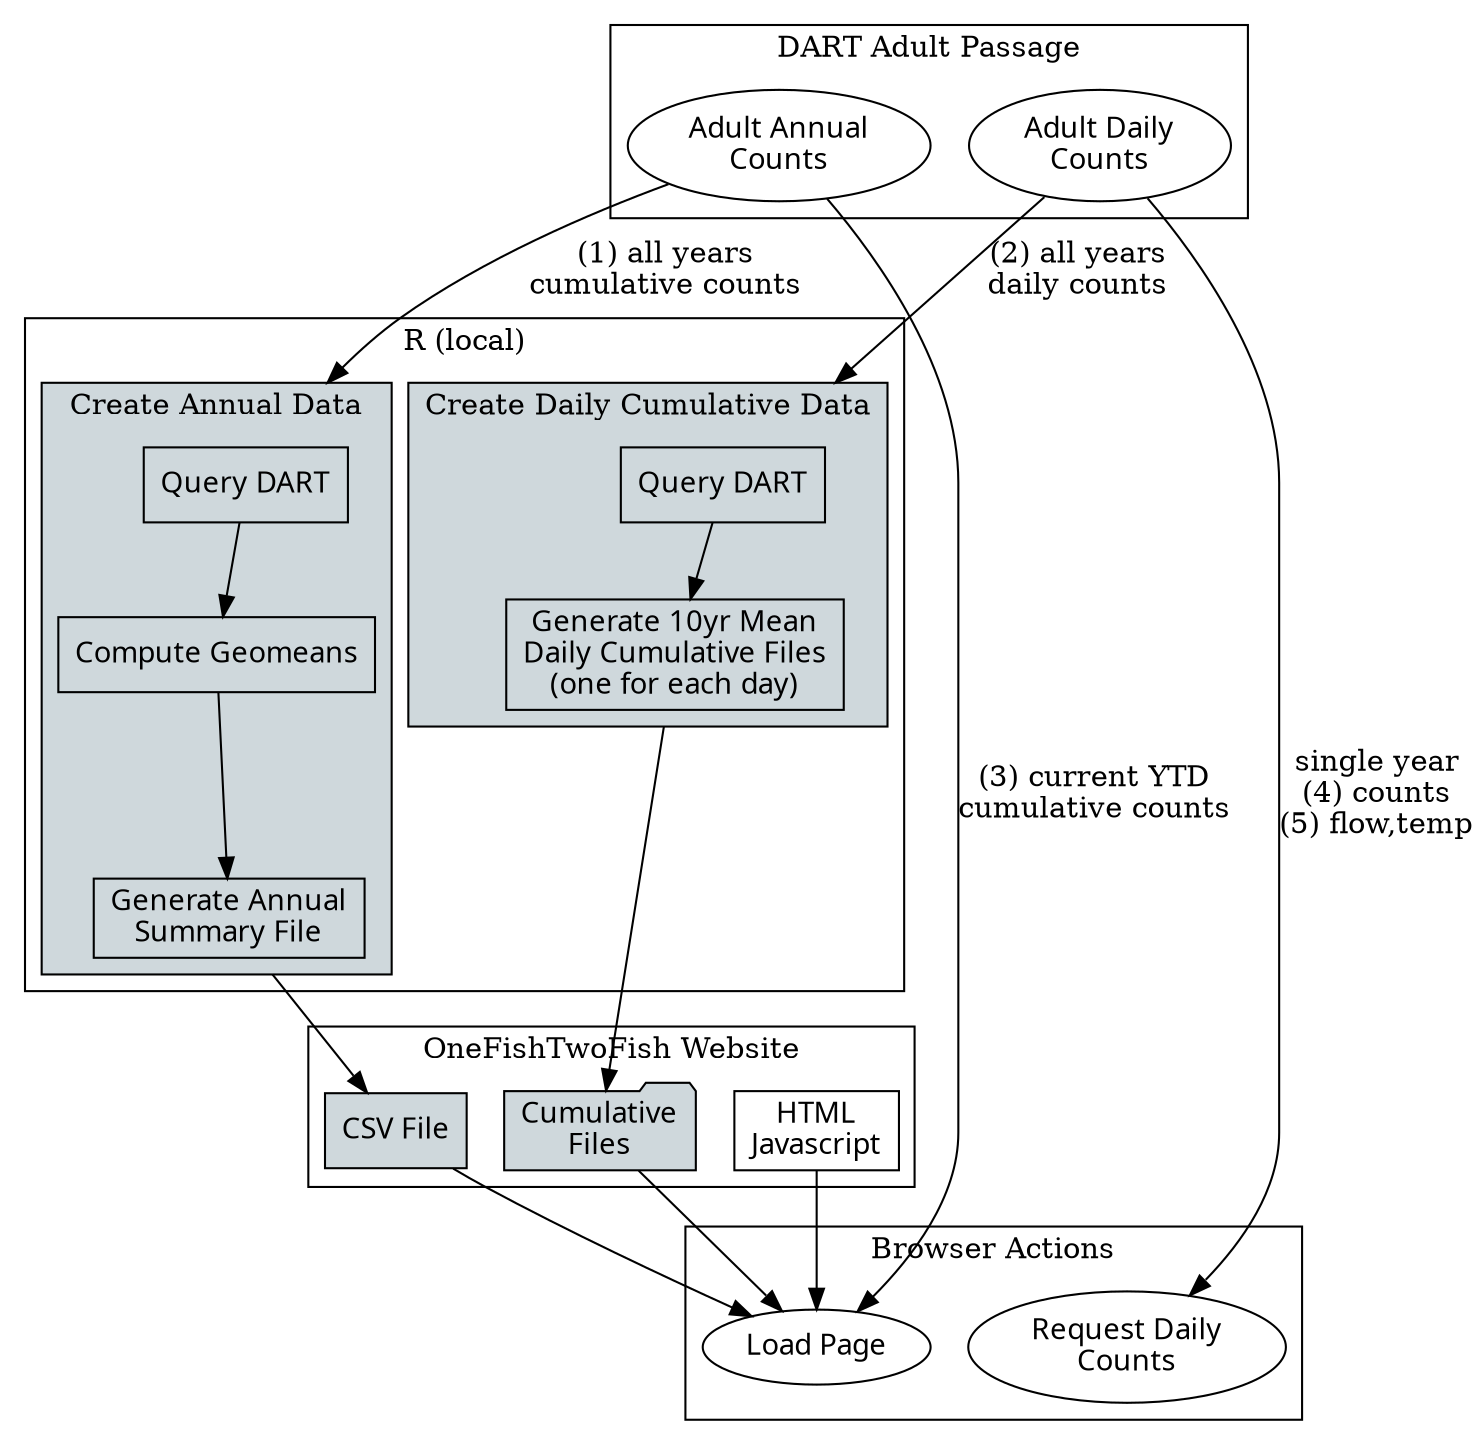 digraph {
  node [ fontname="Handlee" ];
  compound=true
  subgraph cluster_frontend {
    label="DART Adult Passage";
    adult_annual [label="Adult Annual\nCounts"];
    adult_daily [label="Adult Daily\nCounts"];
  }
      
  subgraph cluster_backend {
    label="R (local)";

    subgraph cluster_annual {
        fillcolor="#CFD8DC"
        style="filled"
        fontcolor="black"        
        label="Create Annual Data"
        annual_query [label="Query DART" shape=polygon];
        generate_annual_summary [label="Generate Annual\nSummary File" shape=polygon];
        geomean [label="Compute Geomeans" shape=polygon]
    }
    
    subgraph cluster_daily{
        fillcolor="#CFD8DC"
        style="filled"
        fontcolor="black"        
        label="Create Daily Cumulative Data"
        generate_daily_cums [label="Generate 10yr Mean\nDaily Cumulative Files\n(one for each day)" shape=polygon];
        daily_query [label="Query DART" shape=polygon];        
    }

  }
  
  subgraph cluster_onefish {
    label="OneFishTwoFish Website" 
    cum_folder [shape=folder label="Cumulative\nFiles" fillcolor="#CFD8DC"
    style="filled"
    fontcolor="black"]
    html [shape=rectangle label="HTML\nJavascript"]
    csv [shape=rectangle label="CSV File" fillcolor="#CFD8DC"
    style="filled" fontcolor="black"]
  }
  
  subgraph cluster_browser {
      label="Browser Actions"
      load_page [label="Load Page"]
      request_daily [label="Request Daily\nCounts"]
  }

  adult_annual -> annual_query [lhead=cluster_annual label="(1) all years\ncumulative counts"]
  adult_daily -> daily_query  [lhead=cluster_daily label="(2) all years\ndaily counts"]
  daily_query -> generate_daily_cums
  annual_query -> geomean
  geomean -> generate_annual_summary
  generate_daily_cums -> cum_folder[ltail=cluster_daily]
  generate_annual_summary -> csv [ltail=cluster_annual]
  html -> load_page
  csv -> load_page
  adult_annual -> load_page [label="(3) current YTD\ncumulative counts"]
  adult_daily -> request_daily [label="single year\n(4) counts\n(5) flow,temp"]
  cum_folder -> load_page
}